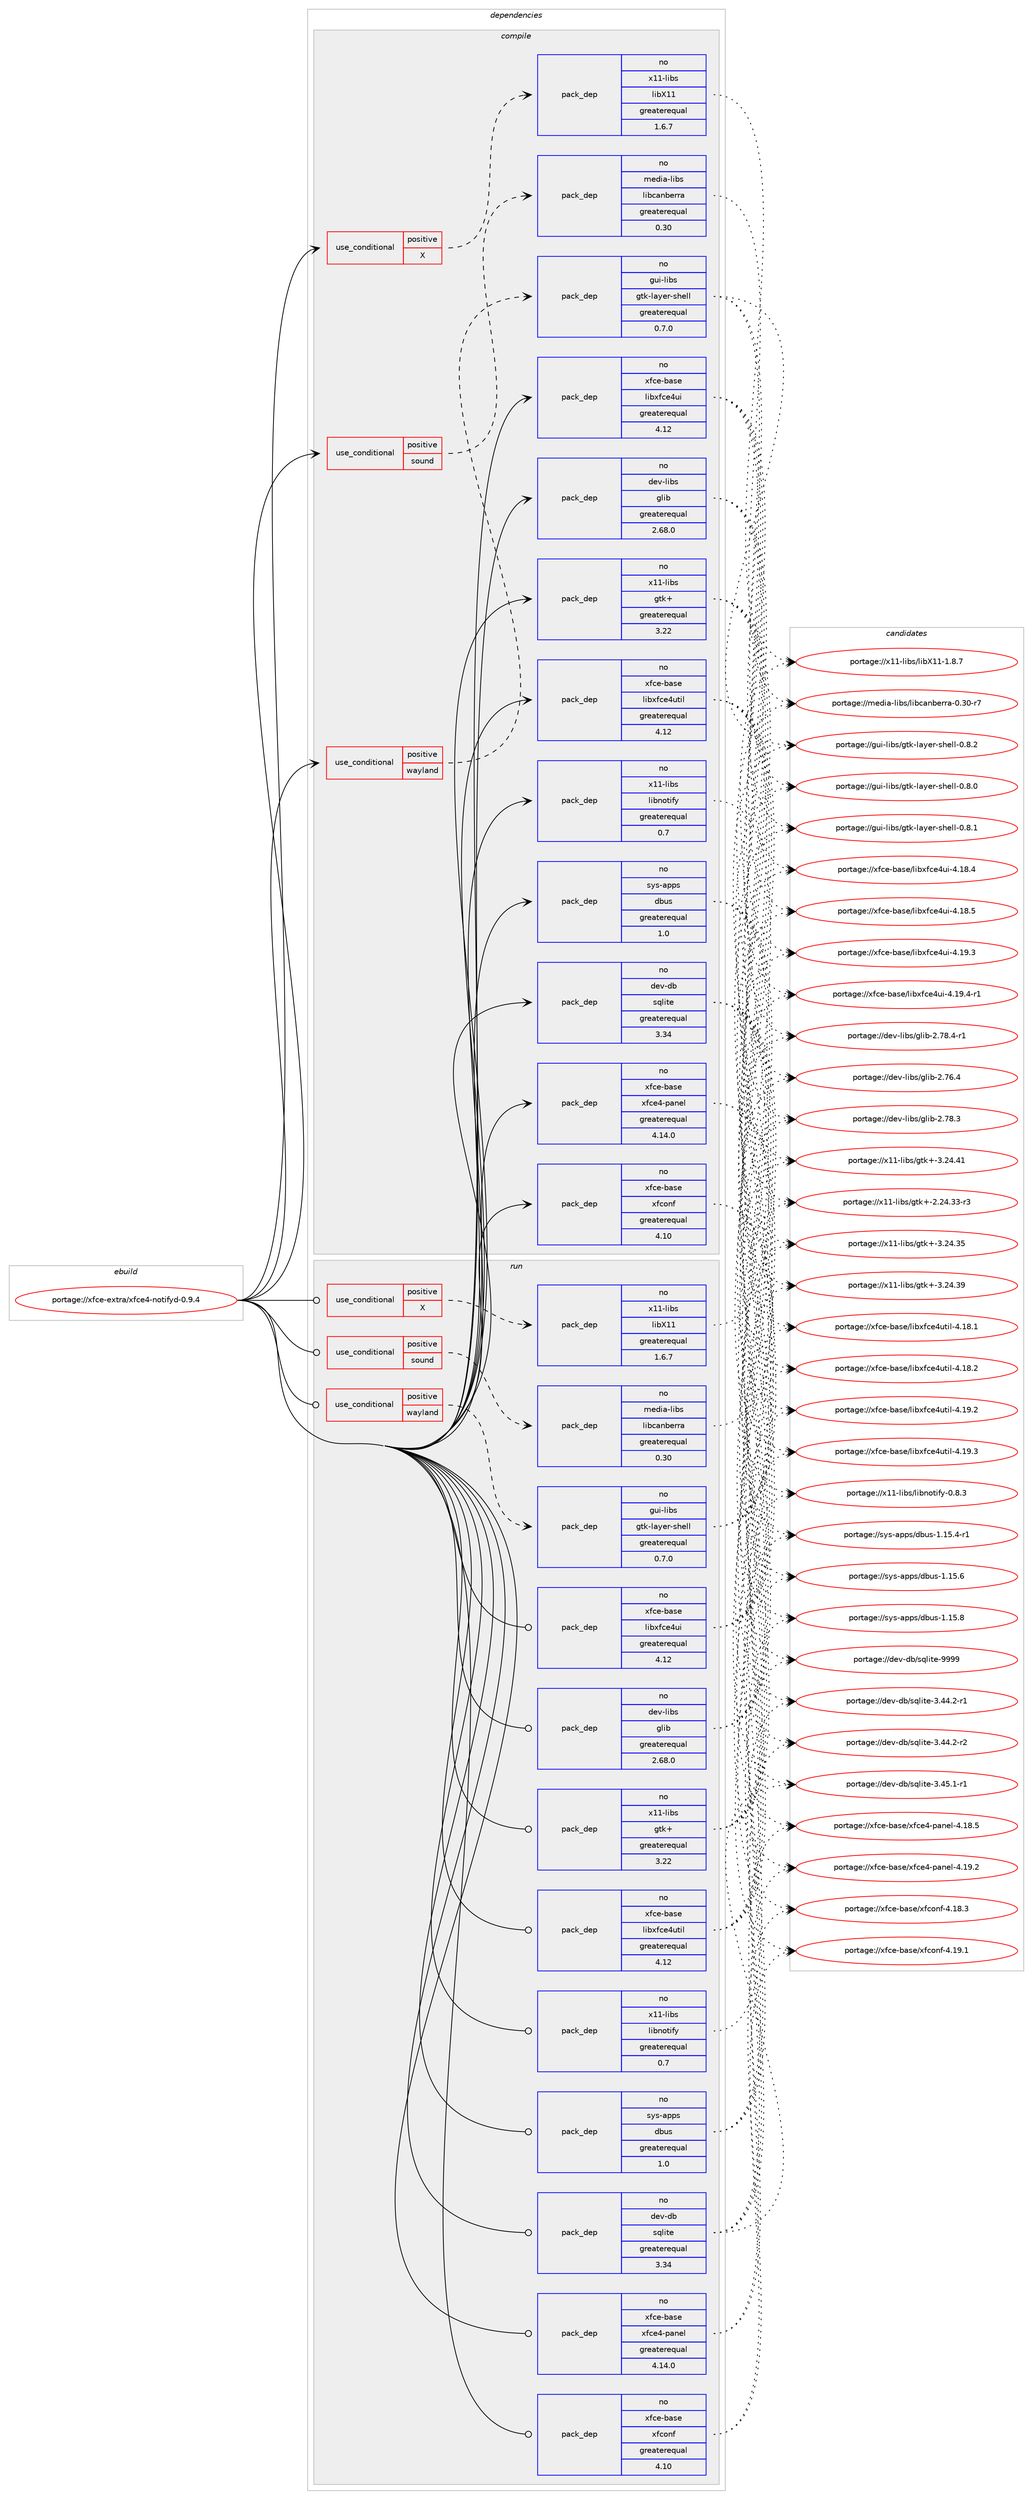 digraph prolog {

# *************
# Graph options
# *************

newrank=true;
concentrate=true;
compound=true;
graph [rankdir=LR,fontname=Helvetica,fontsize=10,ranksep=1.5];#, ranksep=2.5, nodesep=0.2];
edge  [arrowhead=vee];
node  [fontname=Helvetica,fontsize=10];

# **********
# The ebuild
# **********

subgraph cluster_leftcol {
color=gray;
rank=same;
label=<<i>ebuild</i>>;
id [label="portage://xfce-extra/xfce4-notifyd-0.9.4", color=red, width=4, href="../xfce-extra/xfce4-notifyd-0.9.4.svg"];
}

# ****************
# The dependencies
# ****************

subgraph cluster_midcol {
color=gray;
label=<<i>dependencies</i>>;
subgraph cluster_compile {
fillcolor="#eeeeee";
style=filled;
label=<<i>compile</i>>;
subgraph cond19758 {
dependency30866 [label=<<TABLE BORDER="0" CELLBORDER="1" CELLSPACING="0" CELLPADDING="4"><TR><TD ROWSPAN="3" CELLPADDING="10">use_conditional</TD></TR><TR><TD>positive</TD></TR><TR><TD>X</TD></TR></TABLE>>, shape=none, color=red];
subgraph pack10747 {
dependency30867 [label=<<TABLE BORDER="0" CELLBORDER="1" CELLSPACING="0" CELLPADDING="4" WIDTH="220"><TR><TD ROWSPAN="6" CELLPADDING="30">pack_dep</TD></TR><TR><TD WIDTH="110">no</TD></TR><TR><TD>x11-libs</TD></TR><TR><TD>libX11</TD></TR><TR><TD>greaterequal</TD></TR><TR><TD>1.6.7</TD></TR></TABLE>>, shape=none, color=blue];
}
dependency30866:e -> dependency30867:w [weight=20,style="dashed",arrowhead="vee"];
}
id:e -> dependency30866:w [weight=20,style="solid",arrowhead="vee"];
subgraph cond19759 {
dependency30868 [label=<<TABLE BORDER="0" CELLBORDER="1" CELLSPACING="0" CELLPADDING="4"><TR><TD ROWSPAN="3" CELLPADDING="10">use_conditional</TD></TR><TR><TD>positive</TD></TR><TR><TD>sound</TD></TR></TABLE>>, shape=none, color=red];
subgraph pack10748 {
dependency30869 [label=<<TABLE BORDER="0" CELLBORDER="1" CELLSPACING="0" CELLPADDING="4" WIDTH="220"><TR><TD ROWSPAN="6" CELLPADDING="30">pack_dep</TD></TR><TR><TD WIDTH="110">no</TD></TR><TR><TD>media-libs</TD></TR><TR><TD>libcanberra</TD></TR><TR><TD>greaterequal</TD></TR><TR><TD>0.30</TD></TR></TABLE>>, shape=none, color=blue];
}
dependency30868:e -> dependency30869:w [weight=20,style="dashed",arrowhead="vee"];
}
id:e -> dependency30868:w [weight=20,style="solid",arrowhead="vee"];
subgraph cond19760 {
dependency30870 [label=<<TABLE BORDER="0" CELLBORDER="1" CELLSPACING="0" CELLPADDING="4"><TR><TD ROWSPAN="3" CELLPADDING="10">use_conditional</TD></TR><TR><TD>positive</TD></TR><TR><TD>wayland</TD></TR></TABLE>>, shape=none, color=red];
subgraph pack10749 {
dependency30871 [label=<<TABLE BORDER="0" CELLBORDER="1" CELLSPACING="0" CELLPADDING="4" WIDTH="220"><TR><TD ROWSPAN="6" CELLPADDING="30">pack_dep</TD></TR><TR><TD WIDTH="110">no</TD></TR><TR><TD>gui-libs</TD></TR><TR><TD>gtk-layer-shell</TD></TR><TR><TD>greaterequal</TD></TR><TR><TD>0.7.0</TD></TR></TABLE>>, shape=none, color=blue];
}
dependency30870:e -> dependency30871:w [weight=20,style="dashed",arrowhead="vee"];
}
id:e -> dependency30870:w [weight=20,style="solid",arrowhead="vee"];
subgraph pack10750 {
dependency30872 [label=<<TABLE BORDER="0" CELLBORDER="1" CELLSPACING="0" CELLPADDING="4" WIDTH="220"><TR><TD ROWSPAN="6" CELLPADDING="30">pack_dep</TD></TR><TR><TD WIDTH="110">no</TD></TR><TR><TD>dev-db</TD></TR><TR><TD>sqlite</TD></TR><TR><TD>greaterequal</TD></TR><TR><TD>3.34</TD></TR></TABLE>>, shape=none, color=blue];
}
id:e -> dependency30872:w [weight=20,style="solid",arrowhead="vee"];
subgraph pack10751 {
dependency30873 [label=<<TABLE BORDER="0" CELLBORDER="1" CELLSPACING="0" CELLPADDING="4" WIDTH="220"><TR><TD ROWSPAN="6" CELLPADDING="30">pack_dep</TD></TR><TR><TD WIDTH="110">no</TD></TR><TR><TD>dev-libs</TD></TR><TR><TD>glib</TD></TR><TR><TD>greaterequal</TD></TR><TR><TD>2.68.0</TD></TR></TABLE>>, shape=none, color=blue];
}
id:e -> dependency30873:w [weight=20,style="solid",arrowhead="vee"];
subgraph pack10752 {
dependency30874 [label=<<TABLE BORDER="0" CELLBORDER="1" CELLSPACING="0" CELLPADDING="4" WIDTH="220"><TR><TD ROWSPAN="6" CELLPADDING="30">pack_dep</TD></TR><TR><TD WIDTH="110">no</TD></TR><TR><TD>sys-apps</TD></TR><TR><TD>dbus</TD></TR><TR><TD>greaterequal</TD></TR><TR><TD>1.0</TD></TR></TABLE>>, shape=none, color=blue];
}
id:e -> dependency30874:w [weight=20,style="solid",arrowhead="vee"];
subgraph pack10753 {
dependency30875 [label=<<TABLE BORDER="0" CELLBORDER="1" CELLSPACING="0" CELLPADDING="4" WIDTH="220"><TR><TD ROWSPAN="6" CELLPADDING="30">pack_dep</TD></TR><TR><TD WIDTH="110">no</TD></TR><TR><TD>x11-libs</TD></TR><TR><TD>gtk+</TD></TR><TR><TD>greaterequal</TD></TR><TR><TD>3.22</TD></TR></TABLE>>, shape=none, color=blue];
}
id:e -> dependency30875:w [weight=20,style="solid",arrowhead="vee"];
subgraph pack10754 {
dependency30876 [label=<<TABLE BORDER="0" CELLBORDER="1" CELLSPACING="0" CELLPADDING="4" WIDTH="220"><TR><TD ROWSPAN="6" CELLPADDING="30">pack_dep</TD></TR><TR><TD WIDTH="110">no</TD></TR><TR><TD>x11-libs</TD></TR><TR><TD>libnotify</TD></TR><TR><TD>greaterequal</TD></TR><TR><TD>0.7</TD></TR></TABLE>>, shape=none, color=blue];
}
id:e -> dependency30876:w [weight=20,style="solid",arrowhead="vee"];
subgraph pack10755 {
dependency30877 [label=<<TABLE BORDER="0" CELLBORDER="1" CELLSPACING="0" CELLPADDING="4" WIDTH="220"><TR><TD ROWSPAN="6" CELLPADDING="30">pack_dep</TD></TR><TR><TD WIDTH="110">no</TD></TR><TR><TD>xfce-base</TD></TR><TR><TD>libxfce4ui</TD></TR><TR><TD>greaterequal</TD></TR><TR><TD>4.12</TD></TR></TABLE>>, shape=none, color=blue];
}
id:e -> dependency30877:w [weight=20,style="solid",arrowhead="vee"];
subgraph pack10756 {
dependency30878 [label=<<TABLE BORDER="0" CELLBORDER="1" CELLSPACING="0" CELLPADDING="4" WIDTH="220"><TR><TD ROWSPAN="6" CELLPADDING="30">pack_dep</TD></TR><TR><TD WIDTH="110">no</TD></TR><TR><TD>xfce-base</TD></TR><TR><TD>libxfce4util</TD></TR><TR><TD>greaterequal</TD></TR><TR><TD>4.12</TD></TR></TABLE>>, shape=none, color=blue];
}
id:e -> dependency30878:w [weight=20,style="solid",arrowhead="vee"];
subgraph pack10757 {
dependency30879 [label=<<TABLE BORDER="0" CELLBORDER="1" CELLSPACING="0" CELLPADDING="4" WIDTH="220"><TR><TD ROWSPAN="6" CELLPADDING="30">pack_dep</TD></TR><TR><TD WIDTH="110">no</TD></TR><TR><TD>xfce-base</TD></TR><TR><TD>xfce4-panel</TD></TR><TR><TD>greaterequal</TD></TR><TR><TD>4.14.0</TD></TR></TABLE>>, shape=none, color=blue];
}
id:e -> dependency30879:w [weight=20,style="solid",arrowhead="vee"];
subgraph pack10758 {
dependency30880 [label=<<TABLE BORDER="0" CELLBORDER="1" CELLSPACING="0" CELLPADDING="4" WIDTH="220"><TR><TD ROWSPAN="6" CELLPADDING="30">pack_dep</TD></TR><TR><TD WIDTH="110">no</TD></TR><TR><TD>xfce-base</TD></TR><TR><TD>xfconf</TD></TR><TR><TD>greaterequal</TD></TR><TR><TD>4.10</TD></TR></TABLE>>, shape=none, color=blue];
}
id:e -> dependency30880:w [weight=20,style="solid",arrowhead="vee"];
}
subgraph cluster_compileandrun {
fillcolor="#eeeeee";
style=filled;
label=<<i>compile and run</i>>;
}
subgraph cluster_run {
fillcolor="#eeeeee";
style=filled;
label=<<i>run</i>>;
subgraph cond19761 {
dependency30881 [label=<<TABLE BORDER="0" CELLBORDER="1" CELLSPACING="0" CELLPADDING="4"><TR><TD ROWSPAN="3" CELLPADDING="10">use_conditional</TD></TR><TR><TD>positive</TD></TR><TR><TD>X</TD></TR></TABLE>>, shape=none, color=red];
subgraph pack10759 {
dependency30882 [label=<<TABLE BORDER="0" CELLBORDER="1" CELLSPACING="0" CELLPADDING="4" WIDTH="220"><TR><TD ROWSPAN="6" CELLPADDING="30">pack_dep</TD></TR><TR><TD WIDTH="110">no</TD></TR><TR><TD>x11-libs</TD></TR><TR><TD>libX11</TD></TR><TR><TD>greaterequal</TD></TR><TR><TD>1.6.7</TD></TR></TABLE>>, shape=none, color=blue];
}
dependency30881:e -> dependency30882:w [weight=20,style="dashed",arrowhead="vee"];
}
id:e -> dependency30881:w [weight=20,style="solid",arrowhead="odot"];
subgraph cond19762 {
dependency30883 [label=<<TABLE BORDER="0" CELLBORDER="1" CELLSPACING="0" CELLPADDING="4"><TR><TD ROWSPAN="3" CELLPADDING="10">use_conditional</TD></TR><TR><TD>positive</TD></TR><TR><TD>sound</TD></TR></TABLE>>, shape=none, color=red];
subgraph pack10760 {
dependency30884 [label=<<TABLE BORDER="0" CELLBORDER="1" CELLSPACING="0" CELLPADDING="4" WIDTH="220"><TR><TD ROWSPAN="6" CELLPADDING="30">pack_dep</TD></TR><TR><TD WIDTH="110">no</TD></TR><TR><TD>media-libs</TD></TR><TR><TD>libcanberra</TD></TR><TR><TD>greaterequal</TD></TR><TR><TD>0.30</TD></TR></TABLE>>, shape=none, color=blue];
}
dependency30883:e -> dependency30884:w [weight=20,style="dashed",arrowhead="vee"];
}
id:e -> dependency30883:w [weight=20,style="solid",arrowhead="odot"];
subgraph cond19763 {
dependency30885 [label=<<TABLE BORDER="0" CELLBORDER="1" CELLSPACING="0" CELLPADDING="4"><TR><TD ROWSPAN="3" CELLPADDING="10">use_conditional</TD></TR><TR><TD>positive</TD></TR><TR><TD>wayland</TD></TR></TABLE>>, shape=none, color=red];
subgraph pack10761 {
dependency30886 [label=<<TABLE BORDER="0" CELLBORDER="1" CELLSPACING="0" CELLPADDING="4" WIDTH="220"><TR><TD ROWSPAN="6" CELLPADDING="30">pack_dep</TD></TR><TR><TD WIDTH="110">no</TD></TR><TR><TD>gui-libs</TD></TR><TR><TD>gtk-layer-shell</TD></TR><TR><TD>greaterequal</TD></TR><TR><TD>0.7.0</TD></TR></TABLE>>, shape=none, color=blue];
}
dependency30885:e -> dependency30886:w [weight=20,style="dashed",arrowhead="vee"];
}
id:e -> dependency30885:w [weight=20,style="solid",arrowhead="odot"];
subgraph pack10762 {
dependency30887 [label=<<TABLE BORDER="0" CELLBORDER="1" CELLSPACING="0" CELLPADDING="4" WIDTH="220"><TR><TD ROWSPAN="6" CELLPADDING="30">pack_dep</TD></TR><TR><TD WIDTH="110">no</TD></TR><TR><TD>dev-db</TD></TR><TR><TD>sqlite</TD></TR><TR><TD>greaterequal</TD></TR><TR><TD>3.34</TD></TR></TABLE>>, shape=none, color=blue];
}
id:e -> dependency30887:w [weight=20,style="solid",arrowhead="odot"];
subgraph pack10763 {
dependency30888 [label=<<TABLE BORDER="0" CELLBORDER="1" CELLSPACING="0" CELLPADDING="4" WIDTH="220"><TR><TD ROWSPAN="6" CELLPADDING="30">pack_dep</TD></TR><TR><TD WIDTH="110">no</TD></TR><TR><TD>dev-libs</TD></TR><TR><TD>glib</TD></TR><TR><TD>greaterequal</TD></TR><TR><TD>2.68.0</TD></TR></TABLE>>, shape=none, color=blue];
}
id:e -> dependency30888:w [weight=20,style="solid",arrowhead="odot"];
subgraph pack10764 {
dependency30889 [label=<<TABLE BORDER="0" CELLBORDER="1" CELLSPACING="0" CELLPADDING="4" WIDTH="220"><TR><TD ROWSPAN="6" CELLPADDING="30">pack_dep</TD></TR><TR><TD WIDTH="110">no</TD></TR><TR><TD>sys-apps</TD></TR><TR><TD>dbus</TD></TR><TR><TD>greaterequal</TD></TR><TR><TD>1.0</TD></TR></TABLE>>, shape=none, color=blue];
}
id:e -> dependency30889:w [weight=20,style="solid",arrowhead="odot"];
subgraph pack10765 {
dependency30890 [label=<<TABLE BORDER="0" CELLBORDER="1" CELLSPACING="0" CELLPADDING="4" WIDTH="220"><TR><TD ROWSPAN="6" CELLPADDING="30">pack_dep</TD></TR><TR><TD WIDTH="110">no</TD></TR><TR><TD>x11-libs</TD></TR><TR><TD>gtk+</TD></TR><TR><TD>greaterequal</TD></TR><TR><TD>3.22</TD></TR></TABLE>>, shape=none, color=blue];
}
id:e -> dependency30890:w [weight=20,style="solid",arrowhead="odot"];
subgraph pack10766 {
dependency30891 [label=<<TABLE BORDER="0" CELLBORDER="1" CELLSPACING="0" CELLPADDING="4" WIDTH="220"><TR><TD ROWSPAN="6" CELLPADDING="30">pack_dep</TD></TR><TR><TD WIDTH="110">no</TD></TR><TR><TD>x11-libs</TD></TR><TR><TD>libnotify</TD></TR><TR><TD>greaterequal</TD></TR><TR><TD>0.7</TD></TR></TABLE>>, shape=none, color=blue];
}
id:e -> dependency30891:w [weight=20,style="solid",arrowhead="odot"];
subgraph pack10767 {
dependency30892 [label=<<TABLE BORDER="0" CELLBORDER="1" CELLSPACING="0" CELLPADDING="4" WIDTH="220"><TR><TD ROWSPAN="6" CELLPADDING="30">pack_dep</TD></TR><TR><TD WIDTH="110">no</TD></TR><TR><TD>xfce-base</TD></TR><TR><TD>libxfce4ui</TD></TR><TR><TD>greaterequal</TD></TR><TR><TD>4.12</TD></TR></TABLE>>, shape=none, color=blue];
}
id:e -> dependency30892:w [weight=20,style="solid",arrowhead="odot"];
subgraph pack10768 {
dependency30893 [label=<<TABLE BORDER="0" CELLBORDER="1" CELLSPACING="0" CELLPADDING="4" WIDTH="220"><TR><TD ROWSPAN="6" CELLPADDING="30">pack_dep</TD></TR><TR><TD WIDTH="110">no</TD></TR><TR><TD>xfce-base</TD></TR><TR><TD>libxfce4util</TD></TR><TR><TD>greaterequal</TD></TR><TR><TD>4.12</TD></TR></TABLE>>, shape=none, color=blue];
}
id:e -> dependency30893:w [weight=20,style="solid",arrowhead="odot"];
subgraph pack10769 {
dependency30894 [label=<<TABLE BORDER="0" CELLBORDER="1" CELLSPACING="0" CELLPADDING="4" WIDTH="220"><TR><TD ROWSPAN="6" CELLPADDING="30">pack_dep</TD></TR><TR><TD WIDTH="110">no</TD></TR><TR><TD>xfce-base</TD></TR><TR><TD>xfce4-panel</TD></TR><TR><TD>greaterequal</TD></TR><TR><TD>4.14.0</TD></TR></TABLE>>, shape=none, color=blue];
}
id:e -> dependency30894:w [weight=20,style="solid",arrowhead="odot"];
subgraph pack10770 {
dependency30895 [label=<<TABLE BORDER="0" CELLBORDER="1" CELLSPACING="0" CELLPADDING="4" WIDTH="220"><TR><TD ROWSPAN="6" CELLPADDING="30">pack_dep</TD></TR><TR><TD WIDTH="110">no</TD></TR><TR><TD>xfce-base</TD></TR><TR><TD>xfconf</TD></TR><TR><TD>greaterequal</TD></TR><TR><TD>4.10</TD></TR></TABLE>>, shape=none, color=blue];
}
id:e -> dependency30895:w [weight=20,style="solid",arrowhead="odot"];
}
}

# **************
# The candidates
# **************

subgraph cluster_choices {
rank=same;
color=gray;
label=<<i>candidates</i>>;

subgraph choice10747 {
color=black;
nodesep=1;
choice120494945108105981154710810598884949454946564655 [label="portage://x11-libs/libX11-1.8.7", color=red, width=4,href="../x11-libs/libX11-1.8.7.svg"];
dependency30867:e -> choice120494945108105981154710810598884949454946564655:w [style=dotted,weight="100"];
}
subgraph choice10748 {
color=black;
nodesep=1;
choice10910110010597451081059811547108105989997110981011141149745484651484511455 [label="portage://media-libs/libcanberra-0.30-r7", color=red, width=4,href="../media-libs/libcanberra-0.30-r7.svg"];
dependency30869:e -> choice10910110010597451081059811547108105989997110981011141149745484651484511455:w [style=dotted,weight="100"];
}
subgraph choice10749 {
color=black;
nodesep=1;
choice103117105451081059811547103116107451089712110111445115104101108108454846564648 [label="portage://gui-libs/gtk-layer-shell-0.8.0", color=red, width=4,href="../gui-libs/gtk-layer-shell-0.8.0.svg"];
choice103117105451081059811547103116107451089712110111445115104101108108454846564649 [label="portage://gui-libs/gtk-layer-shell-0.8.1", color=red, width=4,href="../gui-libs/gtk-layer-shell-0.8.1.svg"];
choice103117105451081059811547103116107451089712110111445115104101108108454846564650 [label="portage://gui-libs/gtk-layer-shell-0.8.2", color=red, width=4,href="../gui-libs/gtk-layer-shell-0.8.2.svg"];
dependency30871:e -> choice103117105451081059811547103116107451089712110111445115104101108108454846564648:w [style=dotted,weight="100"];
dependency30871:e -> choice103117105451081059811547103116107451089712110111445115104101108108454846564649:w [style=dotted,weight="100"];
dependency30871:e -> choice103117105451081059811547103116107451089712110111445115104101108108454846564650:w [style=dotted,weight="100"];
}
subgraph choice10750 {
color=black;
nodesep=1;
choice100101118451009847115113108105116101455146525246504511449 [label="portage://dev-db/sqlite-3.44.2-r1", color=red, width=4,href="../dev-db/sqlite-3.44.2-r1.svg"];
choice100101118451009847115113108105116101455146525246504511450 [label="portage://dev-db/sqlite-3.44.2-r2", color=red, width=4,href="../dev-db/sqlite-3.44.2-r2.svg"];
choice100101118451009847115113108105116101455146525346494511449 [label="portage://dev-db/sqlite-3.45.1-r1", color=red, width=4,href="../dev-db/sqlite-3.45.1-r1.svg"];
choice1001011184510098471151131081051161014557575757 [label="portage://dev-db/sqlite-9999", color=red, width=4,href="../dev-db/sqlite-9999.svg"];
dependency30872:e -> choice100101118451009847115113108105116101455146525246504511449:w [style=dotted,weight="100"];
dependency30872:e -> choice100101118451009847115113108105116101455146525246504511450:w [style=dotted,weight="100"];
dependency30872:e -> choice100101118451009847115113108105116101455146525346494511449:w [style=dotted,weight="100"];
dependency30872:e -> choice1001011184510098471151131081051161014557575757:w [style=dotted,weight="100"];
}
subgraph choice10751 {
color=black;
nodesep=1;
choice1001011184510810598115471031081059845504655544652 [label="portage://dev-libs/glib-2.76.4", color=red, width=4,href="../dev-libs/glib-2.76.4.svg"];
choice1001011184510810598115471031081059845504655564651 [label="portage://dev-libs/glib-2.78.3", color=red, width=4,href="../dev-libs/glib-2.78.3.svg"];
choice10010111845108105981154710310810598455046555646524511449 [label="portage://dev-libs/glib-2.78.4-r1", color=red, width=4,href="../dev-libs/glib-2.78.4-r1.svg"];
dependency30873:e -> choice1001011184510810598115471031081059845504655544652:w [style=dotted,weight="100"];
dependency30873:e -> choice1001011184510810598115471031081059845504655564651:w [style=dotted,weight="100"];
dependency30873:e -> choice10010111845108105981154710310810598455046555646524511449:w [style=dotted,weight="100"];
}
subgraph choice10752 {
color=black;
nodesep=1;
choice11512111545971121121154710098117115454946495346524511449 [label="portage://sys-apps/dbus-1.15.4-r1", color=red, width=4,href="../sys-apps/dbus-1.15.4-r1.svg"];
choice1151211154597112112115471009811711545494649534654 [label="portage://sys-apps/dbus-1.15.6", color=red, width=4,href="../sys-apps/dbus-1.15.6.svg"];
choice1151211154597112112115471009811711545494649534656 [label="portage://sys-apps/dbus-1.15.8", color=red, width=4,href="../sys-apps/dbus-1.15.8.svg"];
dependency30874:e -> choice11512111545971121121154710098117115454946495346524511449:w [style=dotted,weight="100"];
dependency30874:e -> choice1151211154597112112115471009811711545494649534654:w [style=dotted,weight="100"];
dependency30874:e -> choice1151211154597112112115471009811711545494649534656:w [style=dotted,weight="100"];
}
subgraph choice10753 {
color=black;
nodesep=1;
choice12049494510810598115471031161074345504650524651514511451 [label="portage://x11-libs/gtk+-2.24.33-r3", color=red, width=4,href="../x11-libs/gtk+-2.24.33-r3.svg"];
choice1204949451081059811547103116107434551465052465153 [label="portage://x11-libs/gtk+-3.24.35", color=red, width=4,href="../x11-libs/gtk+-3.24.35.svg"];
choice1204949451081059811547103116107434551465052465157 [label="portage://x11-libs/gtk+-3.24.39", color=red, width=4,href="../x11-libs/gtk+-3.24.39.svg"];
choice1204949451081059811547103116107434551465052465249 [label="portage://x11-libs/gtk+-3.24.41", color=red, width=4,href="../x11-libs/gtk+-3.24.41.svg"];
dependency30875:e -> choice12049494510810598115471031161074345504650524651514511451:w [style=dotted,weight="100"];
dependency30875:e -> choice1204949451081059811547103116107434551465052465153:w [style=dotted,weight="100"];
dependency30875:e -> choice1204949451081059811547103116107434551465052465157:w [style=dotted,weight="100"];
dependency30875:e -> choice1204949451081059811547103116107434551465052465249:w [style=dotted,weight="100"];
}
subgraph choice10754 {
color=black;
nodesep=1;
choice120494945108105981154710810598110111116105102121454846564651 [label="portage://x11-libs/libnotify-0.8.3", color=red, width=4,href="../x11-libs/libnotify-0.8.3.svg"];
dependency30876:e -> choice120494945108105981154710810598110111116105102121454846564651:w [style=dotted,weight="100"];
}
subgraph choice10755 {
color=black;
nodesep=1;
choice120102991014598971151014710810598120102991015211710545524649564652 [label="portage://xfce-base/libxfce4ui-4.18.4", color=red, width=4,href="../xfce-base/libxfce4ui-4.18.4.svg"];
choice120102991014598971151014710810598120102991015211710545524649564653 [label="portage://xfce-base/libxfce4ui-4.18.5", color=red, width=4,href="../xfce-base/libxfce4ui-4.18.5.svg"];
choice120102991014598971151014710810598120102991015211710545524649574651 [label="portage://xfce-base/libxfce4ui-4.19.3", color=red, width=4,href="../xfce-base/libxfce4ui-4.19.3.svg"];
choice1201029910145989711510147108105981201029910152117105455246495746524511449 [label="portage://xfce-base/libxfce4ui-4.19.4-r1", color=red, width=4,href="../xfce-base/libxfce4ui-4.19.4-r1.svg"];
dependency30877:e -> choice120102991014598971151014710810598120102991015211710545524649564652:w [style=dotted,weight="100"];
dependency30877:e -> choice120102991014598971151014710810598120102991015211710545524649564653:w [style=dotted,weight="100"];
dependency30877:e -> choice120102991014598971151014710810598120102991015211710545524649574651:w [style=dotted,weight="100"];
dependency30877:e -> choice1201029910145989711510147108105981201029910152117105455246495746524511449:w [style=dotted,weight="100"];
}
subgraph choice10756 {
color=black;
nodesep=1;
choice120102991014598971151014710810598120102991015211711610510845524649564649 [label="portage://xfce-base/libxfce4util-4.18.1", color=red, width=4,href="../xfce-base/libxfce4util-4.18.1.svg"];
choice120102991014598971151014710810598120102991015211711610510845524649564650 [label="portage://xfce-base/libxfce4util-4.18.2", color=red, width=4,href="../xfce-base/libxfce4util-4.18.2.svg"];
choice120102991014598971151014710810598120102991015211711610510845524649574650 [label="portage://xfce-base/libxfce4util-4.19.2", color=red, width=4,href="../xfce-base/libxfce4util-4.19.2.svg"];
choice120102991014598971151014710810598120102991015211711610510845524649574651 [label="portage://xfce-base/libxfce4util-4.19.3", color=red, width=4,href="../xfce-base/libxfce4util-4.19.3.svg"];
dependency30878:e -> choice120102991014598971151014710810598120102991015211711610510845524649564649:w [style=dotted,weight="100"];
dependency30878:e -> choice120102991014598971151014710810598120102991015211711610510845524649564650:w [style=dotted,weight="100"];
dependency30878:e -> choice120102991014598971151014710810598120102991015211711610510845524649574650:w [style=dotted,weight="100"];
dependency30878:e -> choice120102991014598971151014710810598120102991015211711610510845524649574651:w [style=dotted,weight="100"];
}
subgraph choice10757 {
color=black;
nodesep=1;
choice12010299101459897115101471201029910152451129711010110845524649564653 [label="portage://xfce-base/xfce4-panel-4.18.5", color=red, width=4,href="../xfce-base/xfce4-panel-4.18.5.svg"];
choice12010299101459897115101471201029910152451129711010110845524649574650 [label="portage://xfce-base/xfce4-panel-4.19.2", color=red, width=4,href="../xfce-base/xfce4-panel-4.19.2.svg"];
dependency30879:e -> choice12010299101459897115101471201029910152451129711010110845524649564653:w [style=dotted,weight="100"];
dependency30879:e -> choice12010299101459897115101471201029910152451129711010110845524649574650:w [style=dotted,weight="100"];
}
subgraph choice10758 {
color=black;
nodesep=1;
choice12010299101459897115101471201029911111010245524649564651 [label="portage://xfce-base/xfconf-4.18.3", color=red, width=4,href="../xfce-base/xfconf-4.18.3.svg"];
choice12010299101459897115101471201029911111010245524649574649 [label="portage://xfce-base/xfconf-4.19.1", color=red, width=4,href="../xfce-base/xfconf-4.19.1.svg"];
dependency30880:e -> choice12010299101459897115101471201029911111010245524649564651:w [style=dotted,weight="100"];
dependency30880:e -> choice12010299101459897115101471201029911111010245524649574649:w [style=dotted,weight="100"];
}
subgraph choice10759 {
color=black;
nodesep=1;
choice120494945108105981154710810598884949454946564655 [label="portage://x11-libs/libX11-1.8.7", color=red, width=4,href="../x11-libs/libX11-1.8.7.svg"];
dependency30882:e -> choice120494945108105981154710810598884949454946564655:w [style=dotted,weight="100"];
}
subgraph choice10760 {
color=black;
nodesep=1;
choice10910110010597451081059811547108105989997110981011141149745484651484511455 [label="portage://media-libs/libcanberra-0.30-r7", color=red, width=4,href="../media-libs/libcanberra-0.30-r7.svg"];
dependency30884:e -> choice10910110010597451081059811547108105989997110981011141149745484651484511455:w [style=dotted,weight="100"];
}
subgraph choice10761 {
color=black;
nodesep=1;
choice103117105451081059811547103116107451089712110111445115104101108108454846564648 [label="portage://gui-libs/gtk-layer-shell-0.8.0", color=red, width=4,href="../gui-libs/gtk-layer-shell-0.8.0.svg"];
choice103117105451081059811547103116107451089712110111445115104101108108454846564649 [label="portage://gui-libs/gtk-layer-shell-0.8.1", color=red, width=4,href="../gui-libs/gtk-layer-shell-0.8.1.svg"];
choice103117105451081059811547103116107451089712110111445115104101108108454846564650 [label="portage://gui-libs/gtk-layer-shell-0.8.2", color=red, width=4,href="../gui-libs/gtk-layer-shell-0.8.2.svg"];
dependency30886:e -> choice103117105451081059811547103116107451089712110111445115104101108108454846564648:w [style=dotted,weight="100"];
dependency30886:e -> choice103117105451081059811547103116107451089712110111445115104101108108454846564649:w [style=dotted,weight="100"];
dependency30886:e -> choice103117105451081059811547103116107451089712110111445115104101108108454846564650:w [style=dotted,weight="100"];
}
subgraph choice10762 {
color=black;
nodesep=1;
choice100101118451009847115113108105116101455146525246504511449 [label="portage://dev-db/sqlite-3.44.2-r1", color=red, width=4,href="../dev-db/sqlite-3.44.2-r1.svg"];
choice100101118451009847115113108105116101455146525246504511450 [label="portage://dev-db/sqlite-3.44.2-r2", color=red, width=4,href="../dev-db/sqlite-3.44.2-r2.svg"];
choice100101118451009847115113108105116101455146525346494511449 [label="portage://dev-db/sqlite-3.45.1-r1", color=red, width=4,href="../dev-db/sqlite-3.45.1-r1.svg"];
choice1001011184510098471151131081051161014557575757 [label="portage://dev-db/sqlite-9999", color=red, width=4,href="../dev-db/sqlite-9999.svg"];
dependency30887:e -> choice100101118451009847115113108105116101455146525246504511449:w [style=dotted,weight="100"];
dependency30887:e -> choice100101118451009847115113108105116101455146525246504511450:w [style=dotted,weight="100"];
dependency30887:e -> choice100101118451009847115113108105116101455146525346494511449:w [style=dotted,weight="100"];
dependency30887:e -> choice1001011184510098471151131081051161014557575757:w [style=dotted,weight="100"];
}
subgraph choice10763 {
color=black;
nodesep=1;
choice1001011184510810598115471031081059845504655544652 [label="portage://dev-libs/glib-2.76.4", color=red, width=4,href="../dev-libs/glib-2.76.4.svg"];
choice1001011184510810598115471031081059845504655564651 [label="portage://dev-libs/glib-2.78.3", color=red, width=4,href="../dev-libs/glib-2.78.3.svg"];
choice10010111845108105981154710310810598455046555646524511449 [label="portage://dev-libs/glib-2.78.4-r1", color=red, width=4,href="../dev-libs/glib-2.78.4-r1.svg"];
dependency30888:e -> choice1001011184510810598115471031081059845504655544652:w [style=dotted,weight="100"];
dependency30888:e -> choice1001011184510810598115471031081059845504655564651:w [style=dotted,weight="100"];
dependency30888:e -> choice10010111845108105981154710310810598455046555646524511449:w [style=dotted,weight="100"];
}
subgraph choice10764 {
color=black;
nodesep=1;
choice11512111545971121121154710098117115454946495346524511449 [label="portage://sys-apps/dbus-1.15.4-r1", color=red, width=4,href="../sys-apps/dbus-1.15.4-r1.svg"];
choice1151211154597112112115471009811711545494649534654 [label="portage://sys-apps/dbus-1.15.6", color=red, width=4,href="../sys-apps/dbus-1.15.6.svg"];
choice1151211154597112112115471009811711545494649534656 [label="portage://sys-apps/dbus-1.15.8", color=red, width=4,href="../sys-apps/dbus-1.15.8.svg"];
dependency30889:e -> choice11512111545971121121154710098117115454946495346524511449:w [style=dotted,weight="100"];
dependency30889:e -> choice1151211154597112112115471009811711545494649534654:w [style=dotted,weight="100"];
dependency30889:e -> choice1151211154597112112115471009811711545494649534656:w [style=dotted,weight="100"];
}
subgraph choice10765 {
color=black;
nodesep=1;
choice12049494510810598115471031161074345504650524651514511451 [label="portage://x11-libs/gtk+-2.24.33-r3", color=red, width=4,href="../x11-libs/gtk+-2.24.33-r3.svg"];
choice1204949451081059811547103116107434551465052465153 [label="portage://x11-libs/gtk+-3.24.35", color=red, width=4,href="../x11-libs/gtk+-3.24.35.svg"];
choice1204949451081059811547103116107434551465052465157 [label="portage://x11-libs/gtk+-3.24.39", color=red, width=4,href="../x11-libs/gtk+-3.24.39.svg"];
choice1204949451081059811547103116107434551465052465249 [label="portage://x11-libs/gtk+-3.24.41", color=red, width=4,href="../x11-libs/gtk+-3.24.41.svg"];
dependency30890:e -> choice12049494510810598115471031161074345504650524651514511451:w [style=dotted,weight="100"];
dependency30890:e -> choice1204949451081059811547103116107434551465052465153:w [style=dotted,weight="100"];
dependency30890:e -> choice1204949451081059811547103116107434551465052465157:w [style=dotted,weight="100"];
dependency30890:e -> choice1204949451081059811547103116107434551465052465249:w [style=dotted,weight="100"];
}
subgraph choice10766 {
color=black;
nodesep=1;
choice120494945108105981154710810598110111116105102121454846564651 [label="portage://x11-libs/libnotify-0.8.3", color=red, width=4,href="../x11-libs/libnotify-0.8.3.svg"];
dependency30891:e -> choice120494945108105981154710810598110111116105102121454846564651:w [style=dotted,weight="100"];
}
subgraph choice10767 {
color=black;
nodesep=1;
choice120102991014598971151014710810598120102991015211710545524649564652 [label="portage://xfce-base/libxfce4ui-4.18.4", color=red, width=4,href="../xfce-base/libxfce4ui-4.18.4.svg"];
choice120102991014598971151014710810598120102991015211710545524649564653 [label="portage://xfce-base/libxfce4ui-4.18.5", color=red, width=4,href="../xfce-base/libxfce4ui-4.18.5.svg"];
choice120102991014598971151014710810598120102991015211710545524649574651 [label="portage://xfce-base/libxfce4ui-4.19.3", color=red, width=4,href="../xfce-base/libxfce4ui-4.19.3.svg"];
choice1201029910145989711510147108105981201029910152117105455246495746524511449 [label="portage://xfce-base/libxfce4ui-4.19.4-r1", color=red, width=4,href="../xfce-base/libxfce4ui-4.19.4-r1.svg"];
dependency30892:e -> choice120102991014598971151014710810598120102991015211710545524649564652:w [style=dotted,weight="100"];
dependency30892:e -> choice120102991014598971151014710810598120102991015211710545524649564653:w [style=dotted,weight="100"];
dependency30892:e -> choice120102991014598971151014710810598120102991015211710545524649574651:w [style=dotted,weight="100"];
dependency30892:e -> choice1201029910145989711510147108105981201029910152117105455246495746524511449:w [style=dotted,weight="100"];
}
subgraph choice10768 {
color=black;
nodesep=1;
choice120102991014598971151014710810598120102991015211711610510845524649564649 [label="portage://xfce-base/libxfce4util-4.18.1", color=red, width=4,href="../xfce-base/libxfce4util-4.18.1.svg"];
choice120102991014598971151014710810598120102991015211711610510845524649564650 [label="portage://xfce-base/libxfce4util-4.18.2", color=red, width=4,href="../xfce-base/libxfce4util-4.18.2.svg"];
choice120102991014598971151014710810598120102991015211711610510845524649574650 [label="portage://xfce-base/libxfce4util-4.19.2", color=red, width=4,href="../xfce-base/libxfce4util-4.19.2.svg"];
choice120102991014598971151014710810598120102991015211711610510845524649574651 [label="portage://xfce-base/libxfce4util-4.19.3", color=red, width=4,href="../xfce-base/libxfce4util-4.19.3.svg"];
dependency30893:e -> choice120102991014598971151014710810598120102991015211711610510845524649564649:w [style=dotted,weight="100"];
dependency30893:e -> choice120102991014598971151014710810598120102991015211711610510845524649564650:w [style=dotted,weight="100"];
dependency30893:e -> choice120102991014598971151014710810598120102991015211711610510845524649574650:w [style=dotted,weight="100"];
dependency30893:e -> choice120102991014598971151014710810598120102991015211711610510845524649574651:w [style=dotted,weight="100"];
}
subgraph choice10769 {
color=black;
nodesep=1;
choice12010299101459897115101471201029910152451129711010110845524649564653 [label="portage://xfce-base/xfce4-panel-4.18.5", color=red, width=4,href="../xfce-base/xfce4-panel-4.18.5.svg"];
choice12010299101459897115101471201029910152451129711010110845524649574650 [label="portage://xfce-base/xfce4-panel-4.19.2", color=red, width=4,href="../xfce-base/xfce4-panel-4.19.2.svg"];
dependency30894:e -> choice12010299101459897115101471201029910152451129711010110845524649564653:w [style=dotted,weight="100"];
dependency30894:e -> choice12010299101459897115101471201029910152451129711010110845524649574650:w [style=dotted,weight="100"];
}
subgraph choice10770 {
color=black;
nodesep=1;
choice12010299101459897115101471201029911111010245524649564651 [label="portage://xfce-base/xfconf-4.18.3", color=red, width=4,href="../xfce-base/xfconf-4.18.3.svg"];
choice12010299101459897115101471201029911111010245524649574649 [label="portage://xfce-base/xfconf-4.19.1", color=red, width=4,href="../xfce-base/xfconf-4.19.1.svg"];
dependency30895:e -> choice12010299101459897115101471201029911111010245524649564651:w [style=dotted,weight="100"];
dependency30895:e -> choice12010299101459897115101471201029911111010245524649574649:w [style=dotted,weight="100"];
}
}

}
